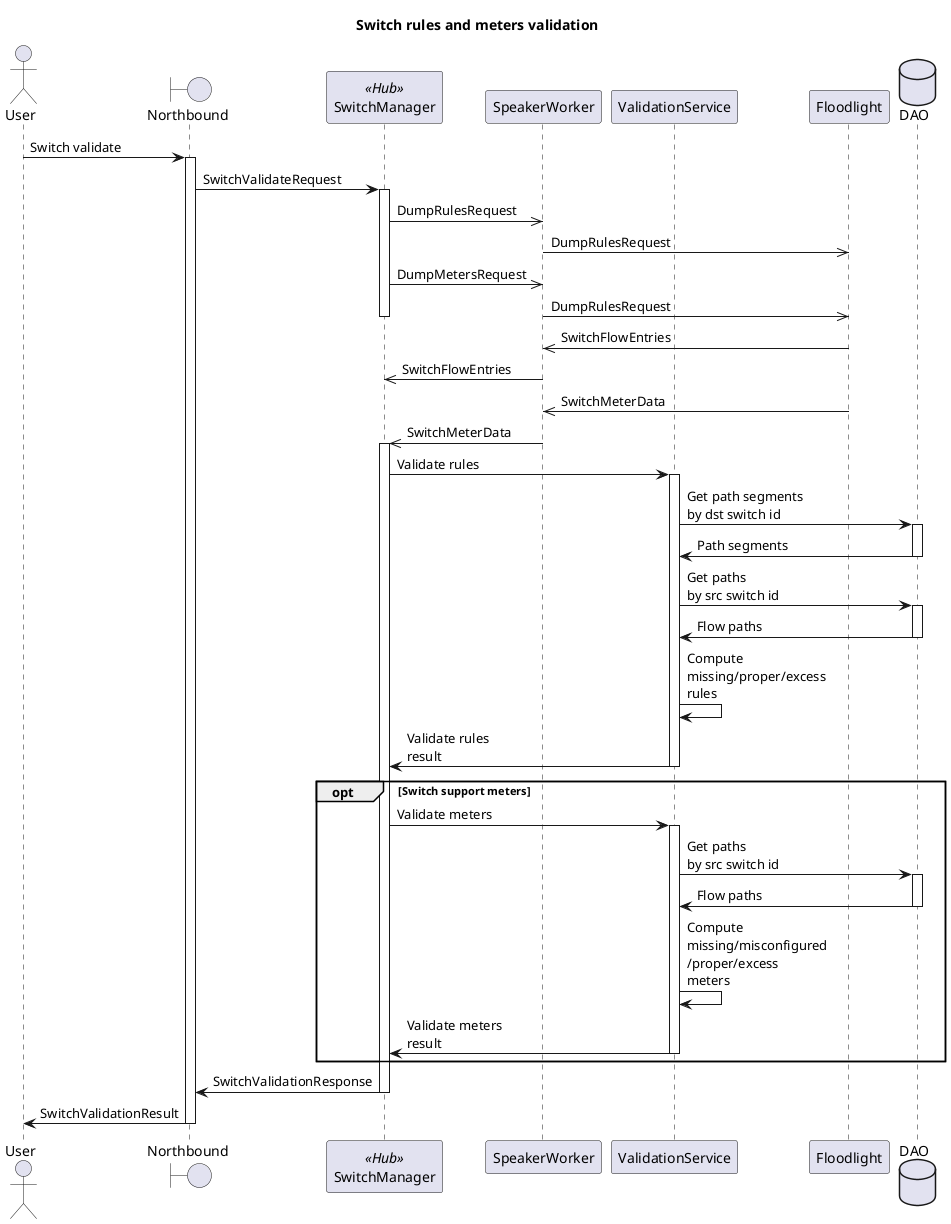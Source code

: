 @startuml
title Switch rules and meters validation

actor User
boundary Northbound as NB
participant SwitchManager << Hub >>
participant SpeakerWorker
participant ValidationService
participant Floodlight as FL
database DAO

User -> NB : Switch validate

activate NB
NB -> SwitchManager : SwitchValidateRequest
activate SwitchManager

SwitchManager ->> SpeakerWorker : DumpRulesRequest
SpeakerWorker ->> FL : DumpRulesRequest

SwitchManager ->> SpeakerWorker : DumpMetersRequest
SpeakerWorker ->> FL : DumpRulesRequest
deactivate SwitchManager

FL ->> SpeakerWorker : SwitchFlowEntries
SpeakerWorker ->> SwitchManager : SwitchFlowEntries
FL ->> SpeakerWorker : SwitchMeterData
SpeakerWorker ->> SwitchManager : SwitchMeterData

activate SwitchManager
SwitchManager -> ValidationService : Validate rules
activate ValidationService
ValidationService -> DAO : Get path segments\nby dst switch id
activate DAO
DAO -> ValidationService : Path segments
deactivate DAO
ValidationService -> DAO : Get paths\nby src switch id
activate DAO
DAO -> ValidationService : Flow paths
deactivate DAO
ValidationService -> ValidationService : Compute\nmissing/proper/excess\nrules

ValidationService -> SwitchManager : Validate rules\nresult
deactivate ValidationService

opt Switch support meters
    SwitchManager -> ValidationService : Validate meters
    activate ValidationService

    ValidationService -> DAO : Get paths\nby src switch id
    activate DAO
    DAO -> ValidationService : Flow paths
    deactivate DAO
    ValidationService -> ValidationService : Compute\nmissing/misconfigured\n/proper/excess\nmeters

    ValidationService -> SwitchManager : Validate meters\nresult
    deactivate ValidationService
end

SwitchManager -> NB : SwitchValidationResponse
deactivate SwitchManager
NB -> User : SwitchValidationResult
deactivate NB

@enduml
